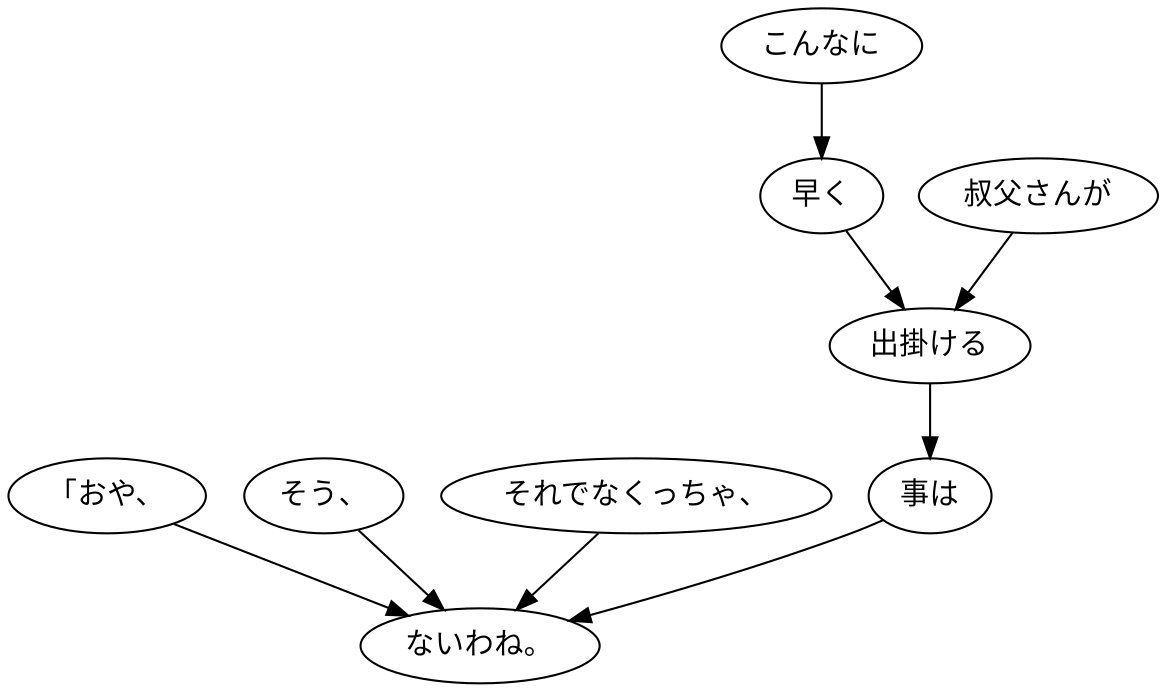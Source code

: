 digraph graph6714 {
	node0 [label="「おや、"];
	node1 [label="そう、"];
	node2 [label="それでなくっちゃ、"];
	node3 [label="こんなに"];
	node4 [label="早く"];
	node5 [label="叔父さんが"];
	node6 [label="出掛ける"];
	node7 [label="事は"];
	node8 [label="ないわね。"];
	node0 -> node8;
	node1 -> node8;
	node2 -> node8;
	node3 -> node4;
	node4 -> node6;
	node5 -> node6;
	node6 -> node7;
	node7 -> node8;
}
